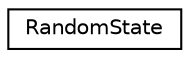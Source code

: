digraph "Graphical Class Hierarchy"
{
  edge [fontname="Helvetica",fontsize="10",labelfontname="Helvetica",labelfontsize="10"];
  node [fontname="Helvetica",fontsize="10",shape=record];
  rankdir="LR";
  Node0 [label="RandomState",height=0.2,width=0.4,color="black", fillcolor="white", style="filled",URL="$structkaldi_1_1RandomState.html"];
}
